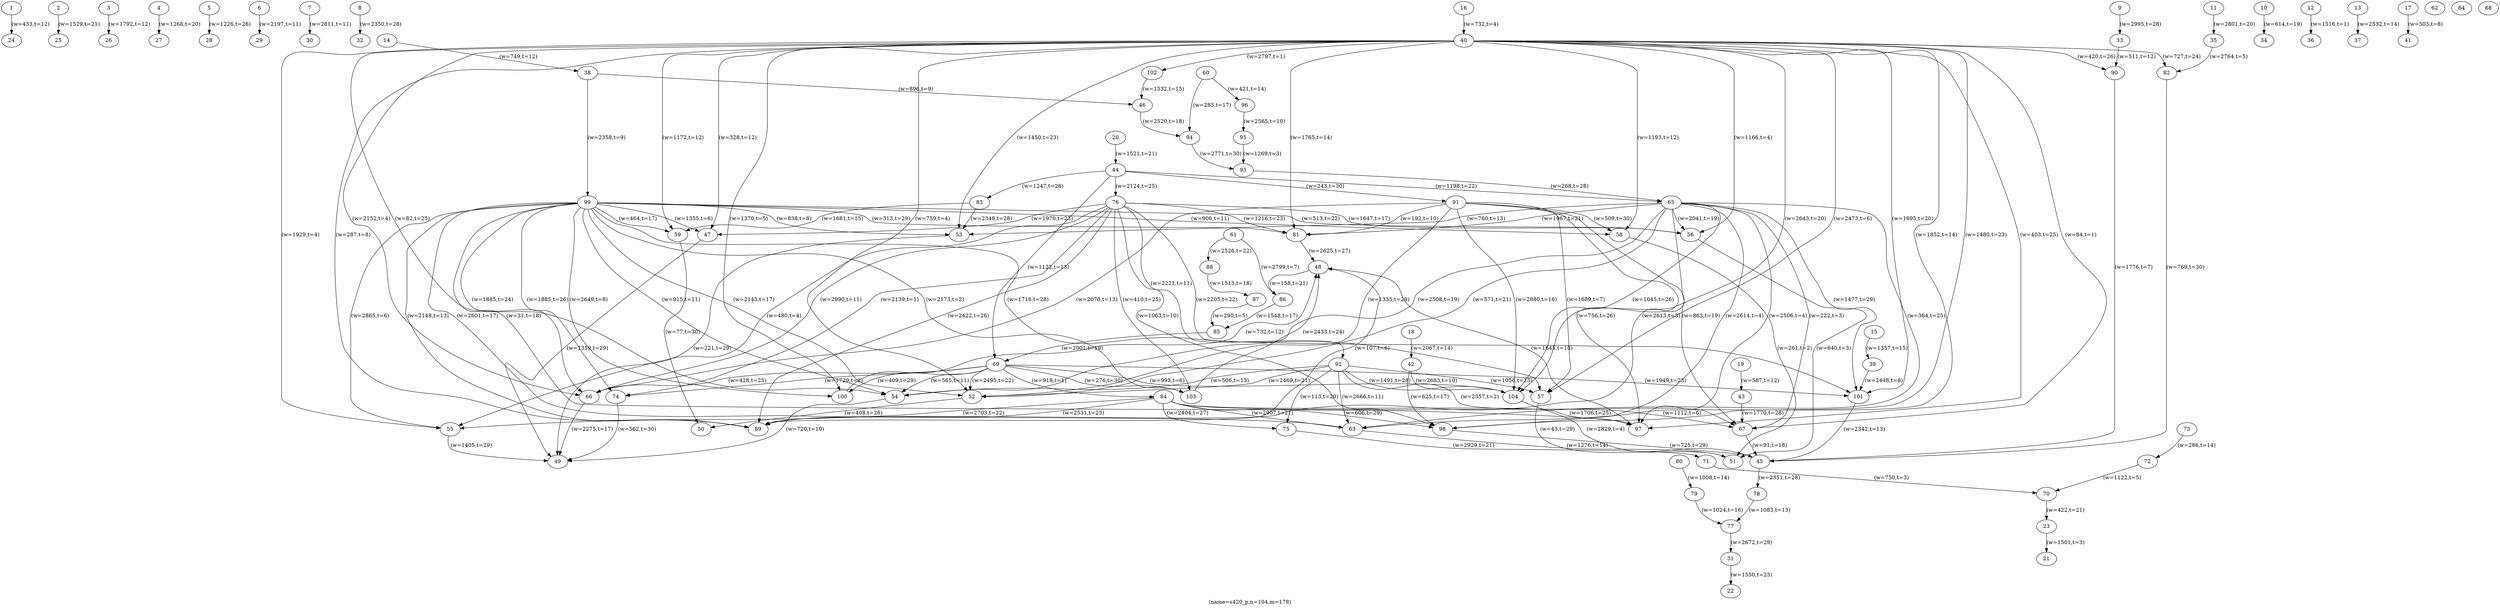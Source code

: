 digraph s420_p {
label="(name=s420_p,n=104,m=178)";
	1 -> 24 [label="(w=433,t=12)"];
	2 -> 25 [label="(w=1529,t=21)"];
	3 -> 26 [label="(w=1792,t=12)"];
	4 -> 27 [label="(w=1268,t=20)"];
	5 -> 28 [label="(w=1226,t=26)"];
	6 -> 29 [label="(w=2197,t=11)"];
	7 -> 30 [label="(w=2811,t=11)"];
	8 -> 32 [label="(w=2350,t=28)"];
	9 -> 33 [label="(w=2995,t=28)"];
	10 -> 34 [label="(w=614,t=19)"];
	11 -> 35 [label="(w=2801,t=20)"];
	12 -> 36 [label="(w=1516,t=1)"];
	13 -> 37 [label="(w=2532,t=14)"];
	14 -> 38 [label="(w=749,t=12)"];
	15 -> 39 [label="(w=1357,t=15)"];
	16 -> 40 [label="(w=732,t=4)"];
	17 -> 41 [label="(w=503,t=8)"];
	18 -> 42 [label="(w=2067,t=14)"];
	19 -> 43 [label="(w=587,t=12)"];
	20 -> 44 [label="(w=1521,t=21)"];
	23 -> 21 [label="(w=1501,t=3)"];
	31 -> 22 [label="(w=1550,t=23)"];
	33 -> 90 [label="(w=511,t=12)"];
	35 -> 82 [label="(w=2764,t=5)"];
	38 -> 46 [label="(w=896,t=9)"];
	38 -> 99 [label="(w=2358,t=9)"];
	39 -> 101 [label="(w=2448,t=8)"];
	40 -> 47 [label="(w=328,t=12)"];
	40 -> 52 [label="(w=759,t=4)"];
	40 -> 53 [label="(w=1450,t=23)"];
	40 -> 54 [label="(w=82,t=25)"];
	40 -> 55 [label="(w=1929,t=4)"];
	40 -> 56 [label="(w=1166,t=4)"];
	40 -> 57 [label="(w=2473,t=6)"];
	40 -> 58 [label="(w=1193,t=12)"];
	40 -> 59 [label="(w=1172,t=12)"];
	40 -> 63 [label="(w=1480,t=23)"];
	40 -> 66 [label="(w=2152,t=4)"];
	40 -> 67 [label="(w=84,t=1)"];
	40 -> 81 [label="(w=1765,t=14)"];
	40 -> 82 [label="(w=727,t=24)"];
	40 -> 89 [label="(w=287,t=8)"];
	40 -> 90 [label="(w=420,t=26)"];
	40 -> 97 [label="(w=403,t=25)"];
	40 -> 98 [label="(w=1852,t=14)"];
	40 -> 100 [label="(w=1370,t=5)"];
	40 -> 101 [label="(w=1695,t=20)"];
	40 -> 102 [label="(w=2797,t=1)"];
	40 -> 104 [label="(w=2643,t=20)"];
	42 -> 98 [label="(w=625,t=17)"];
	42 -> 104 [label="(w=2683,t=10)"];
	43 -> 67 [label="(w=1770,t=28)"];
	44 -> 65 [label="(w=1198,t=22)"];
	44 -> 69 [label="(w=1122,t=13)"];
	44 -> 76 [label="(w=2124,t=25)"];
	44 -> 83 [label="(w=1247,t=26)"];
	44 -> 91 [label="(w=243,t=30)"];
	45 -> 78 [label="(w=2351,t=28)"];
	46 -> 94 [label="(w=2520,t=18)"];
	47 -> 49 [label="(w=1359,t=29)"];
	48 -> 86 [label="(w=158,t=21)"];
	52 -> 50 [label="(w=408,t=26)"];
	53 -> 49 [label="(w=221,t=29)"];
	54 -> 49 [label="(w=720,t=10)"];
	55 -> 49 [label="(w=1405,t=29)"];
	56 -> 51 [label="(w=640,t=3)"];
	57 -> 51 [label="(w=43,t=29)"];
	58 -> 51 [label="(w=261,t=2)"];
	59 -> 50 [label="(w=77,t=30)"];
	60 -> 94 [label="(w=283,t=17)"];
	60 -> 96 [label="(w=421,t=14)"];
	61 -> 86 [label="(w=2799,t=7)"];
	61 -> 88 [label="(w=2526,t=22)"];
	63 -> 51 [label="(w=1276,t=14)"];
	65 -> 52 [label="(w=571,t=21)"];
	65 -> 53 [label="(w=760,t=13)"];
	65 -> 54 [label="(w=2508,t=19)"];
	65 -> 56 [label="(w=2041,t=19)"];
	65 -> 63 [label="(w=364,t=25)"];
	65 -> 67 [label="(w=222,t=3)"];
	65 -> 81 [label="(w=1967,t=21)"];
	65 -> 89 [label="(w=2613,t=3)"];
	65 -> 97 [label="(w=2506,t=4)"];
	65 -> 98 [label="(w=2614,t=4)"];
	65 -> 101 [label="(w=1477,t=29)"];
	65 -> 104 [label="(w=1045,t=26)"];
	66 -> 49 [label="(w=2275,t=17)"];
	67 -> 45 [label="(w=91,t=18)"];
	69 -> 52 [label="(w=2495,t=22)"];
	69 -> 54 [label="(w=565,t=11)"];
	69 -> 66 [label="(w=428,t=25)"];
	69 -> 74 [label="(w=1729,t=2)"];
	69 -> 84 [label="(w=918,t=1)"];
	69 -> 100 [label="(w=409,t=29)"];
	69 -> 101 [label="(w=1949,t=23)"];
	69 -> 103 [label="(w=276,t=30)"];
	69 -> 104 [label="(w=993,t=6)"];
	71 -> 70 [label="(w=750,t=3)"];
	72 -> 70 [label="(w=1122,t=5)"];
	73 -> 72 [label="(w=286,t=14)"];
	70 -> 23 [label="(w=422,t=21)"];
	74 -> 49 [label="(w=562,t=30)"];
	75 -> 71 [label="(w=2929,t=21)"];
	76 -> 47 [label="(w=1970,t=23)"];
	76 -> 55 [label="(w=480,t=4)"];
	76 -> 56 [label="(w=1647,t=17)"];
	76 -> 66 [label="(w=2990,t=11)"];
	76 -> 74 [label="(w=2139,t=1)"];
	76 -> 81 [label="(w=1216,t=23)"];
	76 -> 89 [label="(w=2422,t=26)"];
	76 -> 92 [label="(w=2221,t=11)"];
	76 -> 98 [label="(w=1063,t=10)"];
	76 -> 101 [label="(w=2205,t=22)"];
	76 -> 103 [label="(w=410,t=25)"];
	78 -> 77 [label="(w=1083,t=13)"];
	79 -> 77 [label="(w=1024,t=16)"];
	80 -> 79 [label="(w=1008,t=14)"];
	77 -> 31 [label="(w=2672,t=29)"];
	81 -> 48 [label="(w=2625,t=27)"];
	82 -> 45 [label="(w=769,t=30)"];
	83 -> 53 [label="(w=2348,t=28)"];
	83 -> 59 [label="(w=1681,t=15)"];
	84 -> 55 [label="(w=2703,t=22)"];
	84 -> 63 [label="(w=2907,t=21)"];
	84 -> 67 [label="(w=1112,t=6)"];
	84 -> 75 [label="(w=2404,t=27)"];
	84 -> 89 [label="(w=2531,t=23)"];
	84 -> 97 [label="(w=1706,t=25)"];
	84 -> 98 [label="(w=606,t=29)"];
	86 -> 85 [label="(w=1548,t=17)"];
	87 -> 85 [label="(w=290,t=5)"];
	88 -> 87 [label="(w=1513,t=18)"];
	85 -> 69 [label="(w=2001,t=19)"];
	89 -> 48 [label="(w=107,t=6)"];
	90 -> 45 [label="(w=1776,t=7)"];
	91 -> 52 [label="(w=1335,t=29)"];
	91 -> 57 [label="(w=1689,t=7)"];
	91 -> 58 [label="(w=509,t=30)"];
	91 -> 66 [label="(w=2070,t=13)"];
	91 -> 67 [label="(w=863,t=19)"];
	91 -> 81 [label="(w=192,t=10)"];
	91 -> 97 [label="(w=756,t=26)"];
	91 -> 104 [label="(w=2880,t=16)"];
	92 -> 52 [label="(w=2469,t=21)"];
	92 -> 54 [label="(w=506,t=13)"];
	92 -> 57 [label="(w=1056,t=13)"];
	92 -> 63 [label="(w=2666,t=11)"];
	92 -> 67 [label="(w=2357,t=2)"];
	92 -> 75 [label="(w=113,t=20)"];
	92 -> 104 [label="(w=1491,t=28)"];
	94 -> 93 [label="(w=2771,t=30)"];
	95 -> 93 [label="(w=1269,t=3)"];
	96 -> 95 [label="(w=2565,t=10)"];
	93 -> 65 [label="(w=268,t=28)"];
	97 -> 48 [label="(w=1645,t=10)"];
	98 -> 45 [label="(w=725,t=29)"];
	99 -> 47 [label="(w=1355,t=6)"];
	99 -> 52 [label="(w=2145,t=17)"];
	99 -> 53 [label="(w=838,t=8)"];
	99 -> 54 [label="(w=915,t=11)"];
	99 -> 55 [label="(w=2865,t=6)"];
	99 -> 56 [label="(w=513,t=22)"];
	99 -> 57 [label="(w=1716,t=28)"];
	99 -> 58 [label="(w=906,t=11)"];
	99 -> 59 [label="(w=464,t=17)"];
	99 -> 63 [label="(w=2601,t=17)"];
	99 -> 66 [label="(w=1885,t=24)"];
	99 -> 74 [label="(w=1885,t=26)"];
	99 -> 81 [label="(w=313,t=29)"];
	99 -> 89 [label="(w=2148,t=13)"];
	99 -> 97 [label="(w=31,t=18)"];
	99 -> 100 [label="(w=2649,t=8)"];
	99 -> 103 [label="(w=2173,t=2)"];
	100 -> 48 [label="(w=732,t=12)"];
	101 -> 45 [label="(w=2342,t=13)"];
	102 -> 46 [label="(w=1532,t=15)"];
	103 -> 48 [label="(w=2433,t=24)"];
	104 -> 45 [label="(w=2829,t=4)"];
	1 [label="1"];
	2 [label="2"];
	3 [label="3"];
	4 [label="4"];
	5 [label="5"];
	6 [label="6"];
	7 [label="7"];
	8 [label="8"];
	9 [label="9"];
	10 [label="10"];
	11 [label="11"];
	12 [label="12"];
	13 [label="13"];
	14 [label="14"];
	15 [label="15"];
	16 [label="16"];
	17 [label="17"];
	18 [label="18"];
	19 [label="19"];
	20 [label="20"];
	21 [label="21"];
	22 [label="22"];
	23 [label="23"];
	24 [label="24"];
	25 [label="25"];
	26 [label="26"];
	27 [label="27"];
	28 [label="28"];
	29 [label="29"];
	30 [label="30"];
	31 [label="31"];
	32 [label="32"];
	33 [label="33"];
	34 [label="34"];
	35 [label="35"];
	36 [label="36"];
	37 [label="37"];
	38 [label="38"];
	39 [label="39"];
	40 [label="40"];
	41 [label="41"];
	42 [label="42"];
	43 [label="43"];
	44 [label="44"];
	45 [label="45"];
	46 [label="46"];
	47 [label="47"];
	48 [label="48"];
	49 [label="49"];
	50 [label="50"];
	51 [label="51"];
	52 [label="52"];
	53 [label="53"];
	54 [label="54"];
	55 [label="55"];
	56 [label="56"];
	57 [label="57"];
	58 [label="58"];
	59 [label="59"];
	60 [label="60"];
	61 [label="61"];
	62 [label="62"];
	63 [label="63"];
	64 [label="64"];
	65 [label="65"];
	66 [label="66"];
	67 [label="67"];
	68 [label="68"];
	69 [label="69"];
	70 [label="70"];
	71 [label="71"];
	72 [label="72"];
	73 [label="73"];
	74 [label="74"];
	75 [label="75"];
	76 [label="76"];
	77 [label="77"];
	78 [label="78"];
	79 [label="79"];
	80 [label="80"];
	81 [label="81"];
	82 [label="82"];
	83 [label="83"];
	84 [label="84"];
	85 [label="85"];
	86 [label="86"];
	87 [label="87"];
	88 [label="88"];
	89 [label="89"];
	90 [label="90"];
	91 [label="91"];
	92 [label="92"];
	93 [label="93"];
	94 [label="94"];
	95 [label="95"];
	96 [label="96"];
	97 [label="97"];
	98 [label="98"];
	99 [label="99"];
	100 [label="100"];
	101 [label="101"];
	102 [label="102"];
	103 [label="103"];
	104 [label="104"];
}
